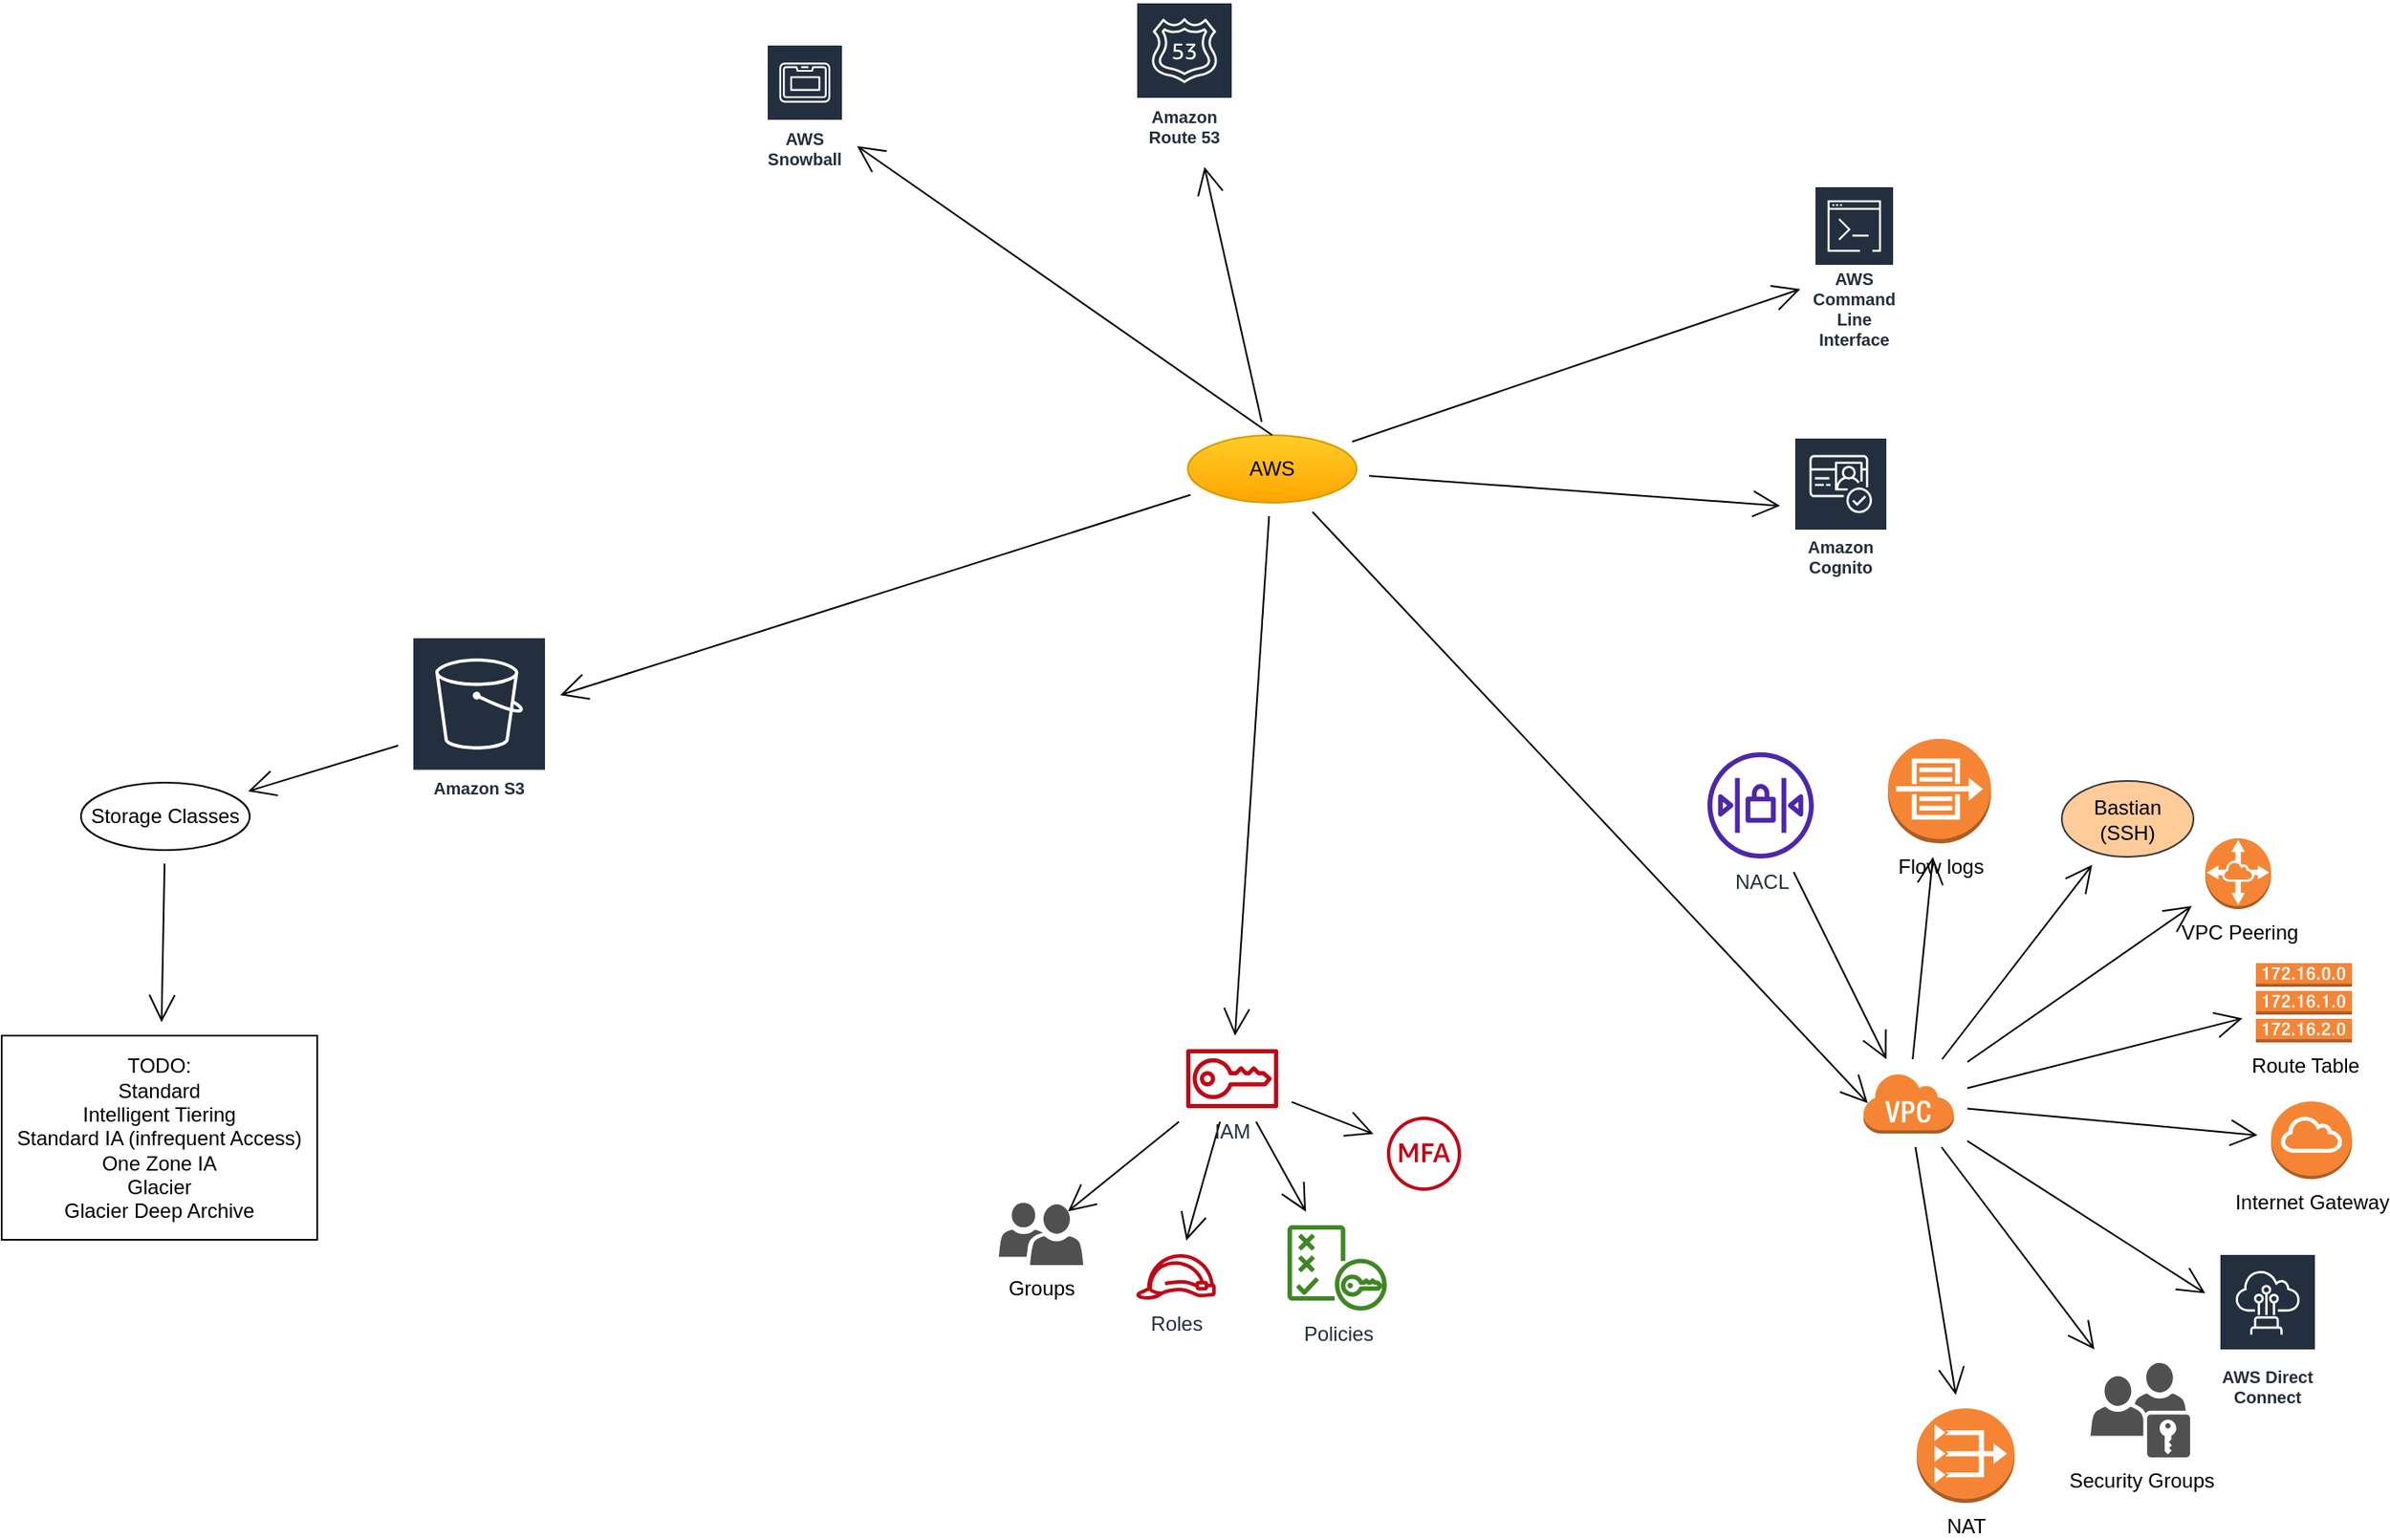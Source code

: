 <mxfile version="20.2.5" type="github">
  <diagram id="dn0aJ2lBILVWxLDr2Y0J" name="Page-1">
    <mxGraphModel dx="2892" dy="1530" grid="0" gridSize="10" guides="1" tooltips="1" connect="1" arrows="1" fold="1" page="0" pageScale="1" pageWidth="850" pageHeight="1100" math="0" shadow="0">
      <root>
        <mxCell id="0" />
        <mxCell id="1" parent="0" />
        <mxCell id="SJ7x-S-pCxt-TAi0EGQJ-4" style="edgeStyle=none;curved=1;rounded=0;orthogonalLoop=1;jettySize=auto;html=1;entryX=0.055;entryY=0.5;entryDx=0;entryDy=0;entryPerimeter=0;endArrow=open;startSize=14;endSize=14;sourcePerimeterSpacing=8;targetPerimeterSpacing=8;" edge="1" parent="1" source="amv6Bv_DKFXaXTUwsdWB-7" target="SJ7x-S-pCxt-TAi0EGQJ-3">
          <mxGeometry relative="1" as="geometry" />
        </mxCell>
        <mxCell id="SJ7x-S-pCxt-TAi0EGQJ-17" style="edgeStyle=none;curved=1;rounded=0;orthogonalLoop=1;jettySize=auto;html=1;endArrow=open;startSize=14;endSize=14;sourcePerimeterSpacing=8;targetPerimeterSpacing=8;" edge="1" parent="1" source="amv6Bv_DKFXaXTUwsdWB-7" target="SJ7x-S-pCxt-TAi0EGQJ-16">
          <mxGeometry relative="1" as="geometry" />
        </mxCell>
        <mxCell id="SJ7x-S-pCxt-TAi0EGQJ-28" style="edgeStyle=none;curved=1;rounded=0;orthogonalLoop=1;jettySize=auto;html=1;endArrow=open;startSize=14;endSize=14;sourcePerimeterSpacing=8;targetPerimeterSpacing=8;" edge="1" parent="1" source="amv6Bv_DKFXaXTUwsdWB-7" target="SJ7x-S-pCxt-TAi0EGQJ-46">
          <mxGeometry relative="1" as="geometry">
            <mxPoint x="-84.274" y="305.587" as="targetPoint" />
          </mxGeometry>
        </mxCell>
        <mxCell id="SJ7x-S-pCxt-TAi0EGQJ-37" style="edgeStyle=none;curved=1;rounded=0;orthogonalLoop=1;jettySize=auto;html=1;endArrow=open;startSize=14;endSize=14;sourcePerimeterSpacing=8;targetPerimeterSpacing=8;" edge="1" parent="1" source="amv6Bv_DKFXaXTUwsdWB-7" target="SJ7x-S-pCxt-TAi0EGQJ-36">
          <mxGeometry relative="1" as="geometry" />
        </mxCell>
        <mxCell id="SJ7x-S-pCxt-TAi0EGQJ-48" style="edgeStyle=none;curved=1;rounded=0;orthogonalLoop=1;jettySize=auto;html=1;endArrow=open;startSize=14;endSize=14;sourcePerimeterSpacing=8;targetPerimeterSpacing=8;" edge="1" parent="1" source="amv6Bv_DKFXaXTUwsdWB-7" target="SJ7x-S-pCxt-TAi0EGQJ-47">
          <mxGeometry relative="1" as="geometry" />
        </mxCell>
        <mxCell id="SJ7x-S-pCxt-TAi0EGQJ-50" style="edgeStyle=none;curved=1;rounded=0;orthogonalLoop=1;jettySize=auto;html=1;endArrow=open;startSize=14;endSize=14;sourcePerimeterSpacing=8;targetPerimeterSpacing=8;" edge="1" parent="1" source="amv6Bv_DKFXaXTUwsdWB-7" target="SJ7x-S-pCxt-TAi0EGQJ-49">
          <mxGeometry relative="1" as="geometry" />
        </mxCell>
        <mxCell id="amv6Bv_DKFXaXTUwsdWB-7" value="AWS" style="ellipse;whiteSpace=wrap;html=1;align=center;treeFolding=1;treeMoving=1;newEdgeStyle={&quot;edgeStyle&quot;:&quot;entityRelationEdgeStyle&quot;,&quot;startArrow&quot;:&quot;none&quot;,&quot;endArrow&quot;:&quot;none&quot;,&quot;segment&quot;:10,&quot;curved&quot;:1};fillColor=#ffcd28;gradientColor=#ffa500;strokeColor=#d79b00;" parent="1" vertex="1">
          <mxGeometry x="310" y="156" width="100" height="40" as="geometry" />
        </mxCell>
        <mxCell id="fneHSZzNwXMdUGT32wXB-2" value="" style="edgeStyle=none;curved=1;rounded=0;orthogonalLoop=1;jettySize=auto;html=1;endArrow=open;startSize=14;endSize=14;sourcePerimeterSpacing=8;targetPerimeterSpacing=8;" parent="1" source="SJ7x-S-pCxt-TAi0EGQJ-46" target="fneHSZzNwXMdUGT32wXB-1" edge="1">
          <mxGeometry relative="1" as="geometry">
            <mxPoint x="-179.45" y="337.395" as="sourcePoint" />
          </mxGeometry>
        </mxCell>
        <mxCell id="fneHSZzNwXMdUGT32wXB-4" value="" style="edgeStyle=none;curved=1;rounded=0;orthogonalLoop=1;jettySize=auto;html=1;endArrow=open;startSize=14;endSize=14;sourcePerimeterSpacing=8;targetPerimeterSpacing=8;" parent="1" source="fneHSZzNwXMdUGT32wXB-1" target="fneHSZzNwXMdUGT32wXB-3" edge="1">
          <mxGeometry relative="1" as="geometry" />
        </mxCell>
        <mxCell id="fneHSZzNwXMdUGT32wXB-1" value="Storage Classes" style="ellipse;whiteSpace=wrap;html=1;align=center;treeFolding=1;treeMoving=1;newEdgeStyle={&quot;edgeStyle&quot;:&quot;entityRelationEdgeStyle&quot;,&quot;startArrow&quot;:&quot;none&quot;,&quot;endArrow&quot;:&quot;none&quot;,&quot;segment&quot;:10,&quot;curved&quot;:1};hachureGap=4;" parent="1" vertex="1">
          <mxGeometry x="-346" y="362" width="100" height="40" as="geometry" />
        </mxCell>
        <mxCell id="fneHSZzNwXMdUGT32wXB-3" value="TODO:&lt;br&gt;Standard&lt;br&gt;Intelligent Tiering&lt;br&gt;Standard IA (infrequent Access)&lt;br&gt;One Zone IA&lt;br&gt;Glacier&lt;br&gt;Glacier Deep Archive" style="whiteSpace=wrap;html=1;hachureGap=4;" parent="1" vertex="1">
          <mxGeometry x="-393" y="512" width="187" height="121" as="geometry" />
        </mxCell>
        <mxCell id="SJ7x-S-pCxt-TAi0EGQJ-1" value="AWS Snowball" style="sketch=0;outlineConnect=0;fontColor=#232F3E;gradientColor=none;strokeColor=#ffffff;fillColor=#232F3E;dashed=0;verticalLabelPosition=middle;verticalAlign=bottom;align=center;html=1;whiteSpace=wrap;fontSize=10;fontStyle=1;spacing=3;shape=mxgraph.aws4.productIcon;prIcon=mxgraph.aws4.snowball;" vertex="1" parent="1">
          <mxGeometry x="60" y="-76" width="46" height="78" as="geometry" />
        </mxCell>
        <mxCell id="SJ7x-S-pCxt-TAi0EGQJ-2" value="" style="edgeStyle=none;orthogonalLoop=1;jettySize=auto;html=1;rounded=0;endArrow=open;startSize=14;endSize=14;sourcePerimeterSpacing=8;targetPerimeterSpacing=8;curved=1;exitX=0.5;exitY=0;exitDx=0;exitDy=0;" edge="1" parent="1" source="amv6Bv_DKFXaXTUwsdWB-7" target="SJ7x-S-pCxt-TAi0EGQJ-1">
          <mxGeometry width="120" relative="1" as="geometry">
            <mxPoint x="384" y="256" as="sourcePoint" />
            <mxPoint x="504" y="256" as="targetPoint" />
            <Array as="points" />
          </mxGeometry>
        </mxCell>
        <mxCell id="SJ7x-S-pCxt-TAi0EGQJ-7" style="edgeStyle=none;curved=1;rounded=0;orthogonalLoop=1;jettySize=auto;html=1;endArrow=open;startSize=14;endSize=14;sourcePerimeterSpacing=8;targetPerimeterSpacing=8;" edge="1" parent="1" source="SJ7x-S-pCxt-TAi0EGQJ-3" target="SJ7x-S-pCxt-TAi0EGQJ-6">
          <mxGeometry relative="1" as="geometry" />
        </mxCell>
        <mxCell id="SJ7x-S-pCxt-TAi0EGQJ-9" style="edgeStyle=none;curved=1;rounded=0;orthogonalLoop=1;jettySize=auto;html=1;endArrow=open;startSize=14;endSize=14;sourcePerimeterSpacing=8;targetPerimeterSpacing=8;" edge="1" parent="1" source="SJ7x-S-pCxt-TAi0EGQJ-3" target="SJ7x-S-pCxt-TAi0EGQJ-8">
          <mxGeometry relative="1" as="geometry" />
        </mxCell>
        <mxCell id="SJ7x-S-pCxt-TAi0EGQJ-11" style="edgeStyle=none;curved=1;rounded=0;orthogonalLoop=1;jettySize=auto;html=1;endArrow=open;startSize=14;endSize=14;sourcePerimeterSpacing=8;targetPerimeterSpacing=8;" edge="1" parent="1" source="SJ7x-S-pCxt-TAi0EGQJ-3" target="SJ7x-S-pCxt-TAi0EGQJ-10">
          <mxGeometry relative="1" as="geometry" />
        </mxCell>
        <mxCell id="SJ7x-S-pCxt-TAi0EGQJ-13" value="" style="edgeStyle=none;curved=1;rounded=0;orthogonalLoop=1;jettySize=auto;html=1;endArrow=open;startSize=14;endSize=14;sourcePerimeterSpacing=8;targetPerimeterSpacing=8;" edge="1" parent="1" source="SJ7x-S-pCxt-TAi0EGQJ-3" target="SJ7x-S-pCxt-TAi0EGQJ-12">
          <mxGeometry relative="1" as="geometry" />
        </mxCell>
        <mxCell id="SJ7x-S-pCxt-TAi0EGQJ-15" style="edgeStyle=none;curved=1;rounded=0;orthogonalLoop=1;jettySize=auto;html=1;endArrow=open;startSize=14;endSize=14;sourcePerimeterSpacing=8;targetPerimeterSpacing=8;" edge="1" parent="1" source="SJ7x-S-pCxt-TAi0EGQJ-3" target="SJ7x-S-pCxt-TAi0EGQJ-14">
          <mxGeometry relative="1" as="geometry" />
        </mxCell>
        <mxCell id="SJ7x-S-pCxt-TAi0EGQJ-19" style="edgeStyle=none;curved=1;rounded=0;orthogonalLoop=1;jettySize=auto;html=1;endArrow=open;startSize=14;endSize=14;sourcePerimeterSpacing=8;targetPerimeterSpacing=8;" edge="1" parent="1" source="SJ7x-S-pCxt-TAi0EGQJ-3" target="SJ7x-S-pCxt-TAi0EGQJ-18">
          <mxGeometry relative="1" as="geometry" />
        </mxCell>
        <mxCell id="SJ7x-S-pCxt-TAi0EGQJ-23" style="edgeStyle=none;curved=1;rounded=0;orthogonalLoop=1;jettySize=auto;html=1;endArrow=open;startSize=14;endSize=14;sourcePerimeterSpacing=8;targetPerimeterSpacing=8;" edge="1" parent="1" source="SJ7x-S-pCxt-TAi0EGQJ-3" target="SJ7x-S-pCxt-TAi0EGQJ-22">
          <mxGeometry relative="1" as="geometry" />
        </mxCell>
        <mxCell id="SJ7x-S-pCxt-TAi0EGQJ-25" style="edgeStyle=none;curved=1;rounded=0;orthogonalLoop=1;jettySize=auto;html=1;endArrow=open;startSize=14;endSize=14;sourcePerimeterSpacing=8;targetPerimeterSpacing=8;" edge="1" parent="1" source="SJ7x-S-pCxt-TAi0EGQJ-3" target="SJ7x-S-pCxt-TAi0EGQJ-24">
          <mxGeometry relative="1" as="geometry" />
        </mxCell>
        <mxCell id="SJ7x-S-pCxt-TAi0EGQJ-3" value="" style="outlineConnect=0;dashed=0;verticalLabelPosition=bottom;verticalAlign=top;align=center;html=1;shape=mxgraph.aws3.virtual_private_cloud;fillColor=#F58534;gradientColor=none;" vertex="1" parent="1">
          <mxGeometry x="710" y="534" width="54" height="36" as="geometry" />
        </mxCell>
        <mxCell id="SJ7x-S-pCxt-TAi0EGQJ-6" value="VPC Peering" style="outlineConnect=0;dashed=0;verticalLabelPosition=bottom;verticalAlign=top;align=center;html=1;shape=mxgraph.aws3.vpc_peering;fillColor=#F58534;gradientColor=none;" vertex="1" parent="1">
          <mxGeometry x="913" y="395" width="39" height="42" as="geometry" />
        </mxCell>
        <mxCell id="SJ7x-S-pCxt-TAi0EGQJ-8" value="Route Table" style="outlineConnect=0;dashed=0;verticalLabelPosition=bottom;verticalAlign=top;align=center;html=1;shape=mxgraph.aws3.route_table;fillColor=#F58536;gradientColor=none;" vertex="1" parent="1">
          <mxGeometry x="943" y="469" width="57" height="47" as="geometry" />
        </mxCell>
        <mxCell id="SJ7x-S-pCxt-TAi0EGQJ-10" value="Internet Gateway" style="outlineConnect=0;dashed=0;verticalLabelPosition=bottom;verticalAlign=top;align=center;html=1;shape=mxgraph.aws3.internet_gateway;fillColor=#F58534;gradientColor=none;" vertex="1" parent="1">
          <mxGeometry x="952" y="551" width="48" height="46" as="geometry" />
        </mxCell>
        <mxCell id="SJ7x-S-pCxt-TAi0EGQJ-12" value="Bastian (SSH)" style="ellipse;whiteSpace=wrap;html=1;hachureGap=4;fillColor=#ffcc99;strokeColor=#36393d;" vertex="1" parent="1">
          <mxGeometry x="828" y="361" width="78" height="45" as="geometry" />
        </mxCell>
        <mxCell id="SJ7x-S-pCxt-TAi0EGQJ-14" value="AWS Direct Connect" style="sketch=0;outlineConnect=0;fontColor=#232F3E;gradientColor=none;strokeColor=#ffffff;fillColor=#232F3E;dashed=0;verticalLabelPosition=middle;verticalAlign=bottom;align=center;html=1;whiteSpace=wrap;fontSize=10;fontStyle=1;spacing=3;shape=mxgraph.aws4.productIcon;prIcon=mxgraph.aws4.direct_connect;" vertex="1" parent="1">
          <mxGeometry x="921" y="641" width="58" height="95" as="geometry" />
        </mxCell>
        <mxCell id="SJ7x-S-pCxt-TAi0EGQJ-16" value="Amazon Route 53" style="sketch=0;outlineConnect=0;fontColor=#232F3E;gradientColor=none;strokeColor=#ffffff;fillColor=#232F3E;dashed=0;verticalLabelPosition=middle;verticalAlign=bottom;align=center;html=1;whiteSpace=wrap;fontSize=10;fontStyle=1;spacing=3;shape=mxgraph.aws4.productIcon;prIcon=mxgraph.aws4.route_53;" vertex="1" parent="1">
          <mxGeometry x="279" y="-101" width="58" height="90" as="geometry" />
        </mxCell>
        <mxCell id="SJ7x-S-pCxt-TAi0EGQJ-18" value="Flow logs" style="outlineConnect=0;dashed=0;verticalLabelPosition=bottom;verticalAlign=top;align=center;html=1;shape=mxgraph.aws3.flow_logs;fillColor=#F58534;gradientColor=none;" vertex="1" parent="1">
          <mxGeometry x="725" y="336" width="61" height="62" as="geometry" />
        </mxCell>
        <mxCell id="SJ7x-S-pCxt-TAi0EGQJ-21" value="" style="edgeStyle=none;curved=1;rounded=0;orthogonalLoop=1;jettySize=auto;html=1;endArrow=open;startSize=14;endSize=14;sourcePerimeterSpacing=8;targetPerimeterSpacing=8;" edge="1" parent="1" source="SJ7x-S-pCxt-TAi0EGQJ-20" target="SJ7x-S-pCxt-TAi0EGQJ-3">
          <mxGeometry relative="1" as="geometry" />
        </mxCell>
        <mxCell id="SJ7x-S-pCxt-TAi0EGQJ-20" value="NACL" style="sketch=0;outlineConnect=0;fontColor=#232F3E;gradientColor=none;fillColor=#4D27AA;strokeColor=none;dashed=0;verticalLabelPosition=bottom;verticalAlign=top;align=center;html=1;fontSize=12;fontStyle=0;aspect=fixed;pointerEvents=1;shape=mxgraph.aws4.network_access_control_list;" vertex="1" parent="1">
          <mxGeometry x="618" y="344" width="63" height="63" as="geometry" />
        </mxCell>
        <mxCell id="SJ7x-S-pCxt-TAi0EGQJ-22" value="Security Groups" style="sketch=0;pointerEvents=1;shadow=0;dashed=0;html=1;strokeColor=none;fillColor=#505050;labelPosition=center;verticalLabelPosition=bottom;verticalAlign=top;outlineConnect=0;align=center;shape=mxgraph.office.security.role_group;" vertex="1" parent="1">
          <mxGeometry x="845" y="706" width="59" height="56" as="geometry" />
        </mxCell>
        <mxCell id="SJ7x-S-pCxt-TAi0EGQJ-24" value="NAT" style="outlineConnect=0;dashed=0;verticalLabelPosition=bottom;verticalAlign=top;align=center;html=1;shape=mxgraph.aws3.vpc_nat_gateway;fillColor=#F58534;gradientColor=none;" vertex="1" parent="1">
          <mxGeometry x="742" y="733" width="58" height="56" as="geometry" />
        </mxCell>
        <mxCell id="SJ7x-S-pCxt-TAi0EGQJ-39" style="edgeStyle=none;curved=1;rounded=0;orthogonalLoop=1;jettySize=auto;html=1;endArrow=open;startSize=14;endSize=14;sourcePerimeterSpacing=8;targetPerimeterSpacing=8;" edge="1" parent="1" source="SJ7x-S-pCxt-TAi0EGQJ-36" target="SJ7x-S-pCxt-TAi0EGQJ-38">
          <mxGeometry relative="1" as="geometry" />
        </mxCell>
        <mxCell id="SJ7x-S-pCxt-TAi0EGQJ-43" style="edgeStyle=none;curved=1;rounded=0;orthogonalLoop=1;jettySize=auto;html=1;entryX=0.82;entryY=0.14;entryDx=0;entryDy=0;entryPerimeter=0;endArrow=open;startSize=14;endSize=14;sourcePerimeterSpacing=8;targetPerimeterSpacing=8;" edge="1" parent="1" source="SJ7x-S-pCxt-TAi0EGQJ-36" target="SJ7x-S-pCxt-TAi0EGQJ-41">
          <mxGeometry relative="1" as="geometry" />
        </mxCell>
        <mxCell id="SJ7x-S-pCxt-TAi0EGQJ-44" style="edgeStyle=none;curved=1;rounded=0;orthogonalLoop=1;jettySize=auto;html=1;endArrow=open;startSize=14;endSize=14;sourcePerimeterSpacing=8;targetPerimeterSpacing=8;" edge="1" parent="1" source="SJ7x-S-pCxt-TAi0EGQJ-36" target="SJ7x-S-pCxt-TAi0EGQJ-40">
          <mxGeometry relative="1" as="geometry" />
        </mxCell>
        <mxCell id="SJ7x-S-pCxt-TAi0EGQJ-45" style="edgeStyle=none;curved=1;rounded=0;orthogonalLoop=1;jettySize=auto;html=1;endArrow=open;startSize=14;endSize=14;sourcePerimeterSpacing=8;targetPerimeterSpacing=8;" edge="1" parent="1" source="SJ7x-S-pCxt-TAi0EGQJ-36" target="SJ7x-S-pCxt-TAi0EGQJ-42">
          <mxGeometry relative="1" as="geometry" />
        </mxCell>
        <mxCell id="SJ7x-S-pCxt-TAi0EGQJ-36" value="IAM" style="sketch=0;outlineConnect=0;fontColor=#232F3E;gradientColor=none;fillColor=#BF0816;strokeColor=none;dashed=0;verticalLabelPosition=bottom;verticalAlign=top;align=center;html=1;fontSize=12;fontStyle=0;aspect=fixed;pointerEvents=1;shape=mxgraph.aws4.sts;" vertex="1" parent="1">
          <mxGeometry x="309" y="520" width="54.6" height="35" as="geometry" />
        </mxCell>
        <mxCell id="SJ7x-S-pCxt-TAi0EGQJ-38" value="" style="sketch=0;outlineConnect=0;fontColor=#232F3E;gradientColor=none;fillColor=#BF0816;strokeColor=none;dashed=0;verticalLabelPosition=bottom;verticalAlign=top;align=center;html=1;fontSize=12;fontStyle=0;aspect=fixed;pointerEvents=1;shape=mxgraph.aws4.mfa_token;" vertex="1" parent="1">
          <mxGeometry x="428" y="560" width="44" height="44" as="geometry" />
        </mxCell>
        <mxCell id="SJ7x-S-pCxt-TAi0EGQJ-40" value="Roles" style="sketch=0;outlineConnect=0;fontColor=#232F3E;gradientColor=none;fillColor=#BF0816;strokeColor=none;dashed=0;verticalLabelPosition=bottom;verticalAlign=top;align=center;html=1;fontSize=12;fontStyle=0;aspect=fixed;pointerEvents=1;shape=mxgraph.aws4.role;" vertex="1" parent="1">
          <mxGeometry x="279" y="641.46" width="48" height="27.08" as="geometry" />
        </mxCell>
        <mxCell id="SJ7x-S-pCxt-TAi0EGQJ-41" value="Groups" style="sketch=0;pointerEvents=1;shadow=0;dashed=0;html=1;strokeColor=none;labelPosition=center;verticalLabelPosition=bottom;verticalAlign=top;align=center;fillColor=#505050;shape=mxgraph.mscae.intune.user_group" vertex="1" parent="1">
          <mxGeometry x="198" y="611" width="50" height="37" as="geometry" />
        </mxCell>
        <mxCell id="SJ7x-S-pCxt-TAi0EGQJ-42" value="Policies" style="sketch=0;outlineConnect=0;fontColor=#232F3E;gradientColor=none;fillColor=#3F8624;strokeColor=none;dashed=0;verticalLabelPosition=bottom;verticalAlign=top;align=center;html=1;fontSize=12;fontStyle=0;aspect=fixed;pointerEvents=1;shape=mxgraph.aws4.policy;" vertex="1" parent="1">
          <mxGeometry x="369" y="624.32" width="59" height="50.68" as="geometry" />
        </mxCell>
        <mxCell id="SJ7x-S-pCxt-TAi0EGQJ-46" value="Amazon S3" style="sketch=0;outlineConnect=0;fontColor=#232F3E;gradientColor=none;strokeColor=#ffffff;fillColor=#232F3E;dashed=0;verticalLabelPosition=middle;verticalAlign=bottom;align=center;html=1;whiteSpace=wrap;fontSize=10;fontStyle=1;spacing=3;shape=mxgraph.aws4.productIcon;prIcon=mxgraph.aws4.s3;" vertex="1" parent="1">
          <mxGeometry x="-150" y="275.32" width="80" height="100" as="geometry" />
        </mxCell>
        <mxCell id="SJ7x-S-pCxt-TAi0EGQJ-47" value="Amazon Cognito" style="sketch=0;outlineConnect=0;fontColor=#232F3E;gradientColor=none;strokeColor=#ffffff;fillColor=#232F3E;dashed=0;verticalLabelPosition=middle;verticalAlign=bottom;align=center;html=1;whiteSpace=wrap;fontSize=10;fontStyle=1;spacing=3;shape=mxgraph.aws4.productIcon;prIcon=mxgraph.aws4.cognito;" vertex="1" parent="1">
          <mxGeometry x="669" y="157" width="56" height="87" as="geometry" />
        </mxCell>
        <mxCell id="SJ7x-S-pCxt-TAi0EGQJ-49" value="AWS&#xa;Command Line Interface" style="sketch=0;outlineConnect=0;fontColor=#232F3E;gradientColor=none;strokeColor=#ffffff;fillColor=#232F3E;dashed=0;verticalLabelPosition=middle;verticalAlign=bottom;align=center;html=1;whiteSpace=wrap;fontSize=10;fontStyle=1;spacing=3;shape=mxgraph.aws4.productIcon;prIcon=mxgraph.aws4.command_line_interface;" vertex="1" parent="1">
          <mxGeometry x="681" y="8" width="48" height="101" as="geometry" />
        </mxCell>
      </root>
    </mxGraphModel>
  </diagram>
</mxfile>
